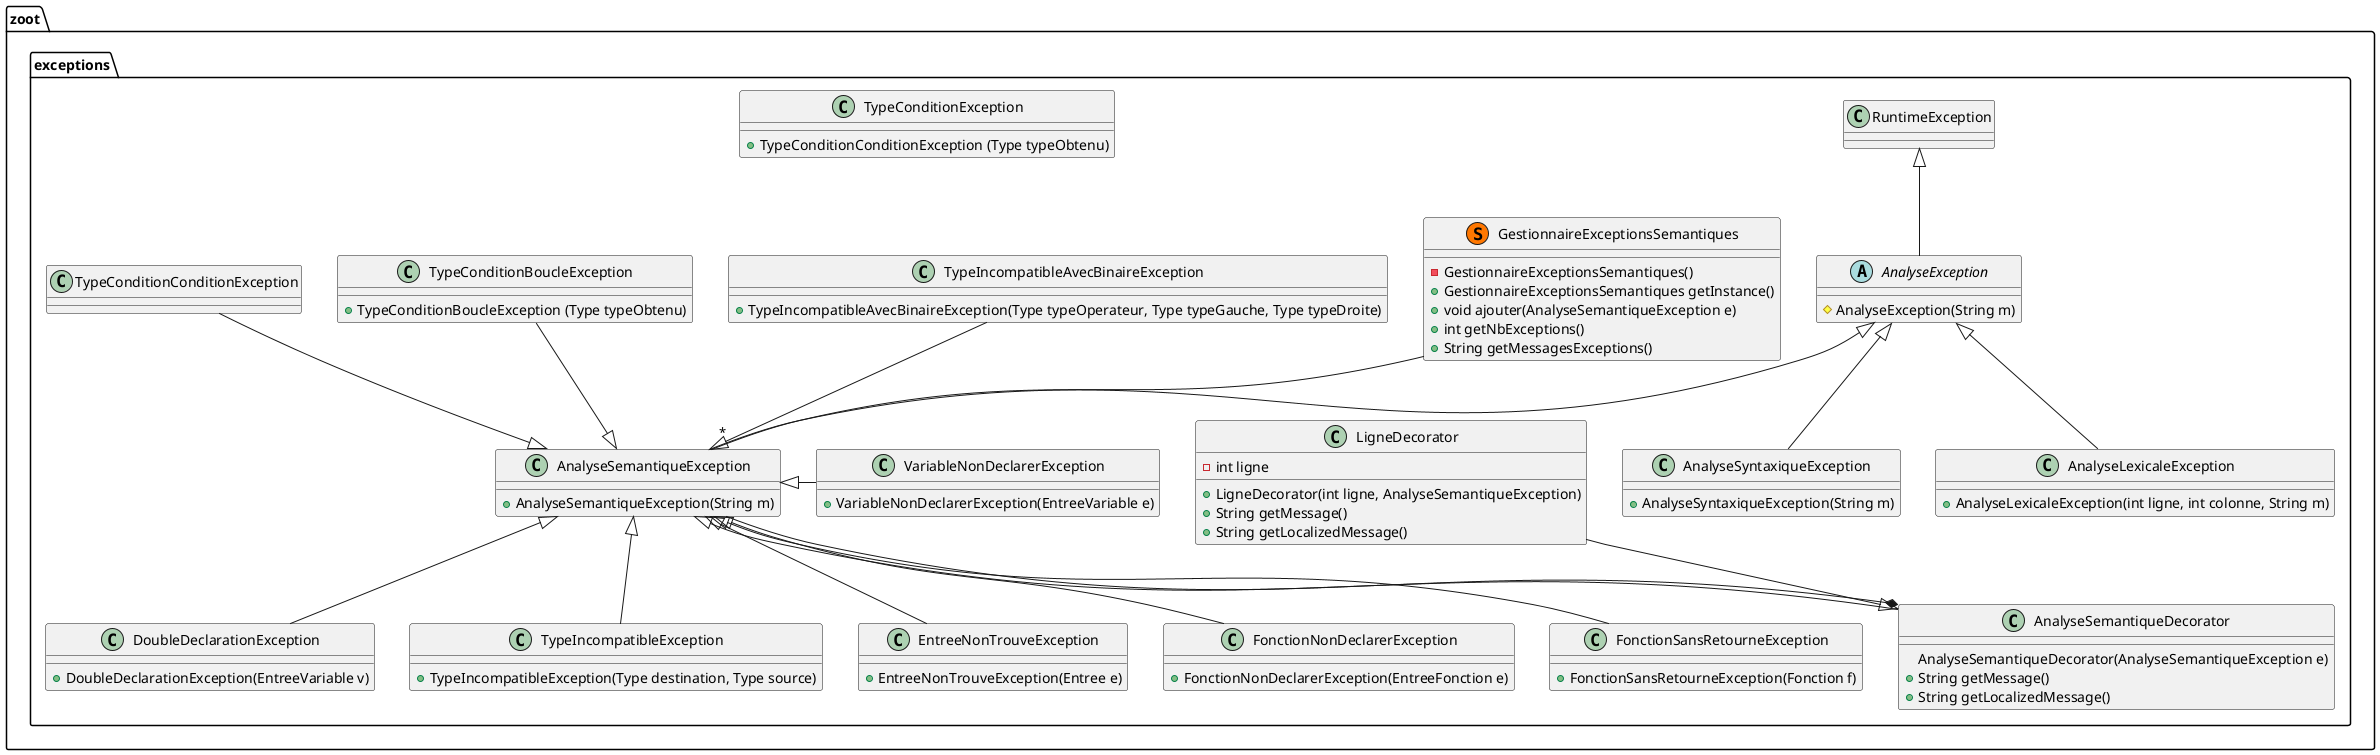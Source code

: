 @startuml "Package exceptions"

namespace zoot.exceptions {
    ' Includes
    ' Classes
    abstract class AnalyseException {
        # AnalyseException(String m)
    }

    class AnalyseLexicaleException {
        + AnalyseLexicaleException(int ligne, int colonne, String m)
    }

    class AnalyseSyntaxiqueException {
        + AnalyseSyntaxiqueException(String m)
    }

    class AnalyseSemantiqueException {
        + AnalyseSemantiqueException(String m)
    }

    class GestionnaireExceptionsSemantiques << (S,#FF7700) >> {
        - GestionnaireExceptionsSemantiques()
        + GestionnaireExceptionsSemantiques getInstance()
        + void ajouter(AnalyseSemantiqueException e)
        + int getNbExceptions()
        + String getMessagesExceptions()
    }

    class AnalyseSemantiqueDecorator {
        AnalyseSemantiqueDecorator(AnalyseSemantiqueException e)
        + String getMessage()
        + String getLocalizedMessage()
    }

    class DoubleDeclarationException {
        + DoubleDeclarationException(EntreeVariable v)
    }

    class TypeIncompatibleException {
        + TypeIncompatibleException(Type destination, Type source)
    }

    class EntreeNonTrouveException {
        + EntreeNonTrouveException(Entree e)
    }

    class VariableNonDeclarerException {
        + VariableNonDeclarerException(EntreeVariable e)
    }

    class FonctionNonDeclarerException {
        + FonctionNonDeclarerException(EntreeFonction e)
    }

    class FonctionSansRetourneException {
        + FonctionSansRetourneException(Fonction f)
    }

    class TypeIncompatibleAvecBinaireException {
        + TypeIncompatibleAvecBinaireException(Type typeOperateur, Type typeGauche, Type typeDroite)
    }

    class TypeConditionException {
        + TypeConditionConditionException (Type typeObtenu)
    }

    class TypeConditionBoucleException {
        + TypeConditionBoucleException (Type typeObtenu)
    }

    class LigneDecorator {
        - int ligne
        + LigneDecorator(int ligne, AnalyseSemantiqueException)
        + String getMessage()
        + String getLocalizedMessage()
    }

    ' Relations entre les classes
    AnalyseException -up-|> RuntimeException
    AnalyseLexicaleException -up-|> AnalyseException
    AnalyseSyntaxiqueException -up-|> AnalyseException
    AnalyseSemantiqueException -up-|> AnalyseException
    AnalyseSemantiqueDecorator -up-|> AnalyseSemantiqueException
    AnalyseSemantiqueDecorator *-- AnalyseSemantiqueException
    DoubleDeclarationException -up-|> AnalyseSemantiqueException
    TypeIncompatibleException -up-|> AnalyseSemantiqueException
    VariableNonDeclarerException -left-|> AnalyseSemantiqueException
    FonctionNonDeclarerException -up-|> AnalyseSemantiqueException
    EntreeNonTrouveException -up-|> AnalyseSemantiqueException
    FonctionSansRetourneException -up-|> AnalyseSemantiqueException
    LigneDecorator --|> AnalyseSemantiqueDecorator
    GestionnaireExceptionsSemantiques -down-"*" AnalyseSemantiqueException
    TypeIncompatibleAvecBinaireException -down-|> AnalyseSemantiqueException
    TypeConditionBoucleException --|> AnalyseSemantiqueException
    TypeConditionConditionException --|> AnalyseSemantiqueException
}
@enduml